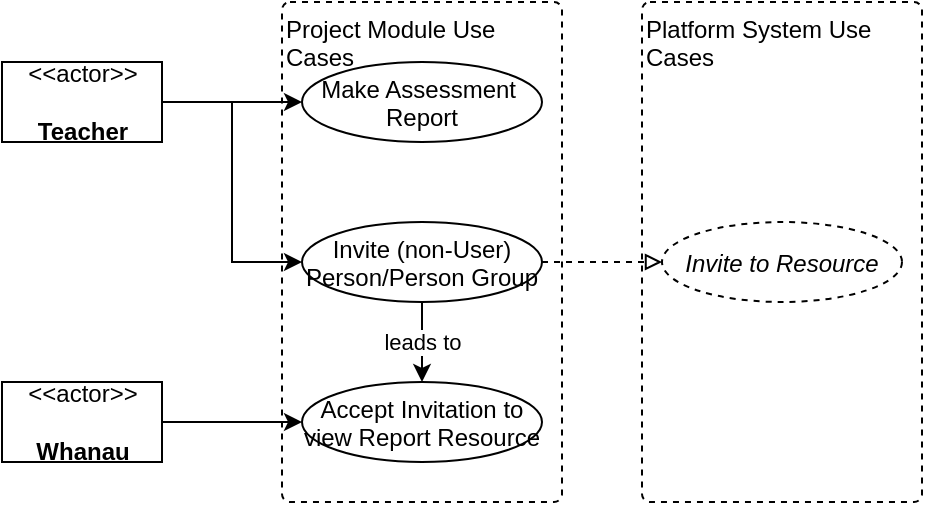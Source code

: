 <mxfile version="20.2.4" type="google"><diagram id="O61gcofmD534FySwMyyb" name="Page-1"><mxGraphModel grid="1" page="1" gridSize="10" guides="1" tooltips="1" connect="1" arrows="1" fold="1" pageScale="1" pageWidth="827" pageHeight="1169" math="0" shadow="0"><root><mxCell id="0"/><mxCell id="1" parent="0"/><mxCell id="xDgjqoVPwnwMKh94byKC-1" value="Platform System Use Cases" style="rounded=1;whiteSpace=wrap;html=1;recursiveResize=0;container=1;collapsible=0;dashed=1;arcSize=8;absoluteArcSize=1;align=left;verticalAlign=top;" vertex="1" parent="1"><mxGeometry x="440" y="160" width="140" height="250" as="geometry"/></mxCell><mxCell id="xDgjqoVPwnwMKh94byKC-3" value="Invite to Resource" style="ellipse;fontStyle=2;dashed=1;" vertex="1" parent="xDgjqoVPwnwMKh94byKC-1"><mxGeometry x="10" y="110" width="120" height="40" as="geometry"/></mxCell><mxCell id="xDgjqoVPwnwMKh94byKC-4" value="Project Module Use Cases" style="rounded=1;whiteSpace=wrap;html=1;recursiveResize=0;container=1;collapsible=0;dashed=1;arcSize=8;absoluteArcSize=1;align=left;verticalAlign=top;" vertex="1" parent="1"><mxGeometry x="260" y="160" width="140" height="250" as="geometry"/></mxCell><mxCell id="xDgjqoVPwnwMKh94byKC-14" value="leads to" style="edgeStyle=orthogonalEdgeStyle;rounded=0;orthogonalLoop=1;jettySize=auto;html=1;endArrow=classic;endFill=1;" edge="1" parent="xDgjqoVPwnwMKh94byKC-4" source="xDgjqoVPwnwMKh94byKC-5" target="xDgjqoVPwnwMKh94byKC-7"><mxGeometry relative="1" as="geometry"/></mxCell><mxCell id="xDgjqoVPwnwMKh94byKC-5" value="Invite (non-User)&#10;Person/Person Group" style="ellipse;" vertex="1" parent="xDgjqoVPwnwMKh94byKC-4"><mxGeometry x="10" y="110" width="120" height="40" as="geometry"/></mxCell><mxCell id="xDgjqoVPwnwMKh94byKC-6" value="Make Assessment &#10;Report" style="ellipse;" vertex="1" parent="xDgjqoVPwnwMKh94byKC-4"><mxGeometry x="10" y="30" width="120" height="40" as="geometry"/></mxCell><mxCell id="xDgjqoVPwnwMKh94byKC-7" value="Accept Invitation to &#10;view Report Resource" style="ellipse;" vertex="1" parent="xDgjqoVPwnwMKh94byKC-4"><mxGeometry x="10" y="190" width="120" height="40" as="geometry"/></mxCell><mxCell id="xDgjqoVPwnwMKh94byKC-11" style="edgeStyle=orthogonalEdgeStyle;rounded=0;orthogonalLoop=1;jettySize=auto;html=1;entryX=0;entryY=0.5;entryDx=0;entryDy=0;endArrow=classic;endFill=1;" edge="1" parent="1" source="xDgjqoVPwnwMKh94byKC-8" target="xDgjqoVPwnwMKh94byKC-6"><mxGeometry relative="1" as="geometry"/></mxCell><mxCell id="xDgjqoVPwnwMKh94byKC-12" style="edgeStyle=orthogonalEdgeStyle;rounded=0;orthogonalLoop=1;jettySize=auto;html=1;entryX=0;entryY=0.5;entryDx=0;entryDy=0;endArrow=classic;endFill=1;" edge="1" parent="1" source="xDgjqoVPwnwMKh94byKC-8" target="xDgjqoVPwnwMKh94byKC-5"><mxGeometry relative="1" as="geometry"/></mxCell><mxCell id="xDgjqoVPwnwMKh94byKC-8" value="&amp;lt;&amp;lt;actor&amp;gt;&amp;gt;&lt;br&gt;&lt;br&gt;&lt;b&gt;Teacher&lt;/b&gt;" style="text;html=1;align=center;verticalAlign=middle;dashed=0;fillColor=#ffffff;strokeColor=#000000;" vertex="1" parent="1"><mxGeometry x="120" y="190" width="80" height="40" as="geometry"/></mxCell><mxCell id="xDgjqoVPwnwMKh94byKC-13" style="edgeStyle=orthogonalEdgeStyle;rounded=0;orthogonalLoop=1;jettySize=auto;html=1;entryX=0;entryY=0.5;entryDx=0;entryDy=0;endArrow=classic;endFill=1;" edge="1" parent="1" source="xDgjqoVPwnwMKh94byKC-9" target="xDgjqoVPwnwMKh94byKC-7"><mxGeometry relative="1" as="geometry"/></mxCell><mxCell id="xDgjqoVPwnwMKh94byKC-9" value="&amp;lt;&amp;lt;actor&amp;gt;&amp;gt;&lt;br&gt;&lt;br&gt;&lt;b&gt;Whanau&lt;/b&gt;" style="text;html=1;align=center;verticalAlign=middle;dashed=0;fillColor=#ffffff;strokeColor=#000000;" vertex="1" parent="1"><mxGeometry x="120" y="350" width="80" height="40" as="geometry"/></mxCell><mxCell id="xDgjqoVPwnwMKh94byKC-10" style="edgeStyle=orthogonalEdgeStyle;rounded=0;orthogonalLoop=1;jettySize=auto;html=1;entryX=0;entryY=0.5;entryDx=0;entryDy=0;endArrow=block;endFill=0;dashed=1;" edge="1" parent="1" source="xDgjqoVPwnwMKh94byKC-5" target="xDgjqoVPwnwMKh94byKC-3"><mxGeometry relative="1" as="geometry"/></mxCell></root></mxGraphModel></diagram></mxfile>
